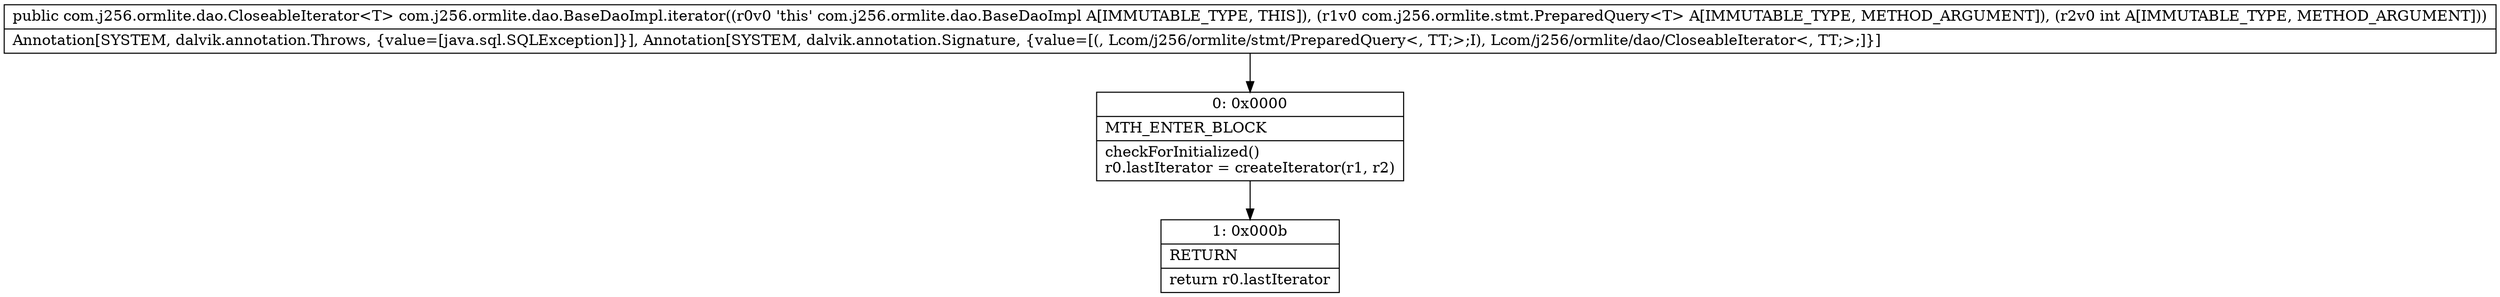 digraph "CFG forcom.j256.ormlite.dao.BaseDaoImpl.iterator(Lcom\/j256\/ormlite\/stmt\/PreparedQuery;I)Lcom\/j256\/ormlite\/dao\/CloseableIterator;" {
Node_0 [shape=record,label="{0\:\ 0x0000|MTH_ENTER_BLOCK\l|checkForInitialized()\lr0.lastIterator = createIterator(r1, r2)\l}"];
Node_1 [shape=record,label="{1\:\ 0x000b|RETURN\l|return r0.lastIterator\l}"];
MethodNode[shape=record,label="{public com.j256.ormlite.dao.CloseableIterator\<T\> com.j256.ormlite.dao.BaseDaoImpl.iterator((r0v0 'this' com.j256.ormlite.dao.BaseDaoImpl A[IMMUTABLE_TYPE, THIS]), (r1v0 com.j256.ormlite.stmt.PreparedQuery\<T\> A[IMMUTABLE_TYPE, METHOD_ARGUMENT]), (r2v0 int A[IMMUTABLE_TYPE, METHOD_ARGUMENT]))  | Annotation[SYSTEM, dalvik.annotation.Throws, \{value=[java.sql.SQLException]\}], Annotation[SYSTEM, dalvik.annotation.Signature, \{value=[(, Lcom\/j256\/ormlite\/stmt\/PreparedQuery\<, TT;\>;I), Lcom\/j256\/ormlite\/dao\/CloseableIterator\<, TT;\>;]\}]\l}"];
MethodNode -> Node_0;
Node_0 -> Node_1;
}

